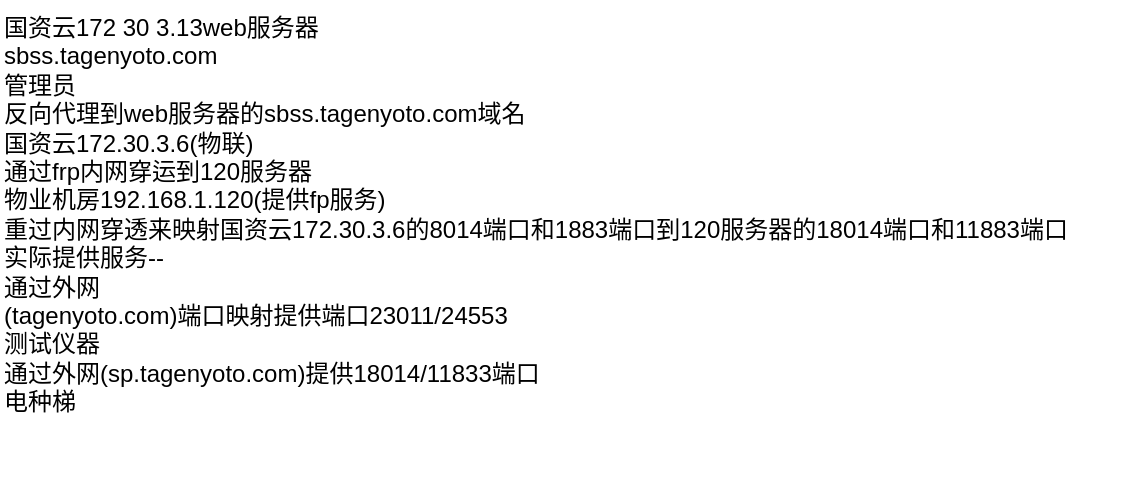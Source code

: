 <mxfile version="24.2.7" type="github">
  <diagram id="C5RBs43oDa-KdzZeNtuy" name="Page-1">
    <mxGraphModel dx="1434" dy="756" grid="1" gridSize="10" guides="1" tooltips="1" connect="1" arrows="1" fold="1" page="1" pageScale="1" pageWidth="827" pageHeight="1169" math="0" shadow="0">
      <root>
        <mxCell id="WIyWlLk6GJQsqaUBKTNV-0" />
        <mxCell id="WIyWlLk6GJQsqaUBKTNV-1" parent="WIyWlLk6GJQsqaUBKTNV-0" />
        <UserObject label="国资云172 30 3.13web服务器&#xa;sbss.tagenyoto.com&#xa;管理员&#xa;反向代理到web服务器的sbss.tagenyoto.com域名&#xa;国资云172.30.3.6(物联)&#xa;通过frp内网穿运到120服务器&#xa;物业机房192.168.1.120(提供fp服务)&#xa;重过内网穿透来映射国资云172.30.3.6的8014端口和1883端口到120服务器的18014端口和11883端口&#xa;实际提供服务--&#xa;通过外网&#xa;(tagenyoto.com)端口映射提供端口23011/24553&#xa;测试仪器&#xa;通过外网(sp.tagenyoto.com)提供18014/11833端口&#xa;电种梯" link="国资云172 30 3.13web服务器&#xa;sbss.tagenyoto.com&#xa;管理员&#xa;反向代理到web服务器的sbss.tagenyoto.com域名&#xa;国资云172.30.3.6(物联)&#xa;通过frp内网穿运到120服务器&#xa;物业机房192.168.1.120(提供fp服务)&#xa;重过内网穿透来映射国资云172.30.3.6的8014端口和1883端口到120服务器的18014端口和11883端口&#xa;实际提供服务--&#xa;通过外网&#xa;(tagenyoto.com)端口映射提供端口23011/24553&#xa;测试仪器&#xa;通过外网(sp.tagenyoto.com)提供18014/11833端口&#xa;电种梯" id="q5Ar7kVCwhl43sxiqtaF-0">
          <mxCell style="text;whiteSpace=wrap;" parent="WIyWlLk6GJQsqaUBKTNV-1" vertex="1">
            <mxGeometry x="560" y="110" width="560" height="240" as="geometry" />
          </mxCell>
        </UserObject>
      </root>
    </mxGraphModel>
  </diagram>
</mxfile>
